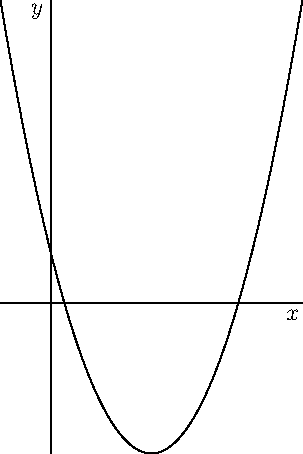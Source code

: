 import graph;
xaxis("$x$");
yaxis("$y$");
size(8cm);
real f(real x) {return (x-2)^2-3;}
draw(graph(f,-1,5));

